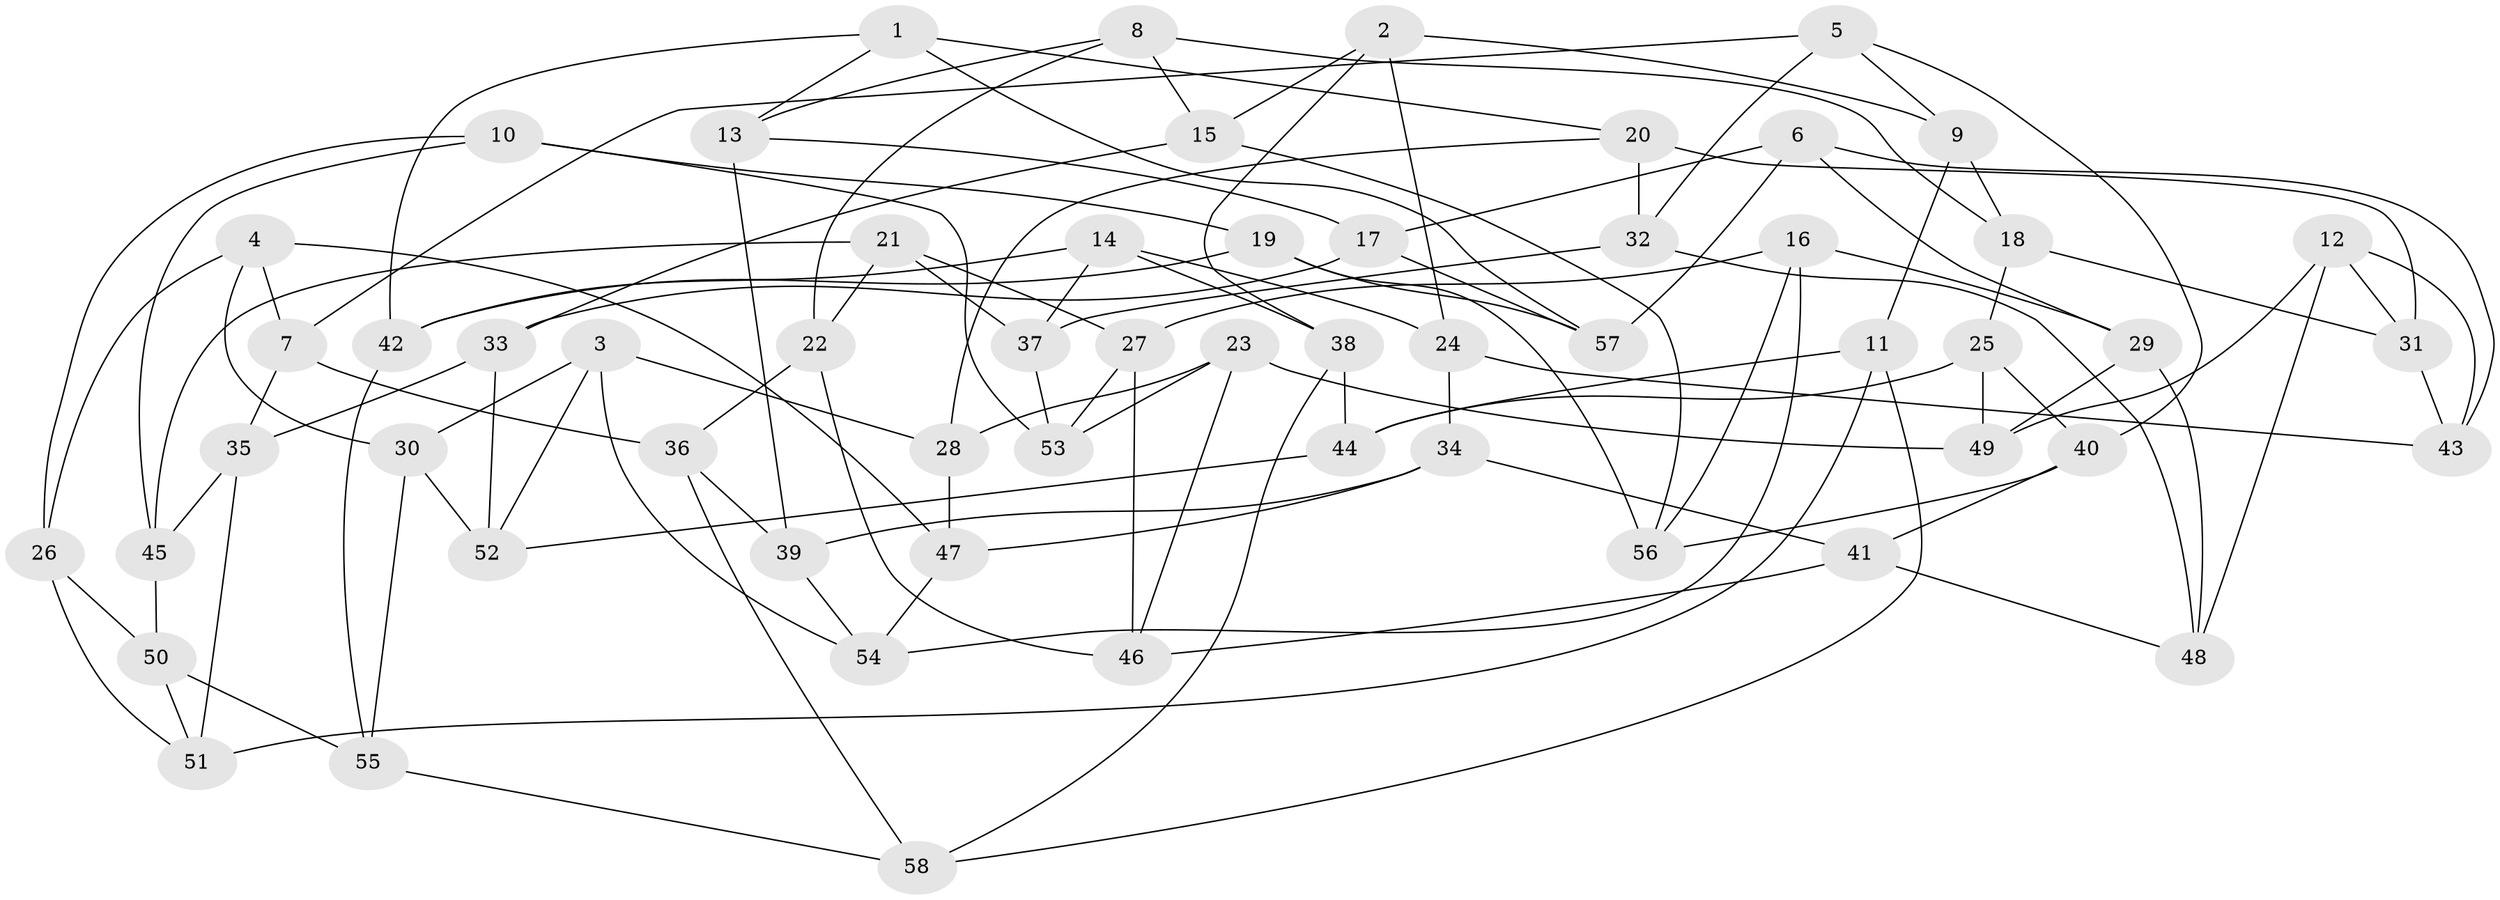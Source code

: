 // Generated by graph-tools (version 1.1) at 2025/56/03/09/25 04:56:28]
// undirected, 58 vertices, 116 edges
graph export_dot {
graph [start="1"]
  node [color=gray90,style=filled];
  1;
  2;
  3;
  4;
  5;
  6;
  7;
  8;
  9;
  10;
  11;
  12;
  13;
  14;
  15;
  16;
  17;
  18;
  19;
  20;
  21;
  22;
  23;
  24;
  25;
  26;
  27;
  28;
  29;
  30;
  31;
  32;
  33;
  34;
  35;
  36;
  37;
  38;
  39;
  40;
  41;
  42;
  43;
  44;
  45;
  46;
  47;
  48;
  49;
  50;
  51;
  52;
  53;
  54;
  55;
  56;
  57;
  58;
  1 -- 13;
  1 -- 20;
  1 -- 42;
  1 -- 57;
  2 -- 15;
  2 -- 24;
  2 -- 38;
  2 -- 9;
  3 -- 52;
  3 -- 28;
  3 -- 30;
  3 -- 54;
  4 -- 47;
  4 -- 26;
  4 -- 7;
  4 -- 30;
  5 -- 40;
  5 -- 7;
  5 -- 32;
  5 -- 9;
  6 -- 43;
  6 -- 17;
  6 -- 57;
  6 -- 29;
  7 -- 36;
  7 -- 35;
  8 -- 15;
  8 -- 22;
  8 -- 13;
  8 -- 18;
  9 -- 11;
  9 -- 18;
  10 -- 53;
  10 -- 19;
  10 -- 45;
  10 -- 26;
  11 -- 58;
  11 -- 51;
  11 -- 44;
  12 -- 43;
  12 -- 31;
  12 -- 49;
  12 -- 48;
  13 -- 17;
  13 -- 39;
  14 -- 24;
  14 -- 37;
  14 -- 42;
  14 -- 38;
  15 -- 56;
  15 -- 33;
  16 -- 56;
  16 -- 27;
  16 -- 54;
  16 -- 29;
  17 -- 57;
  17 -- 33;
  18 -- 31;
  18 -- 25;
  19 -- 42;
  19 -- 57;
  19 -- 56;
  20 -- 32;
  20 -- 31;
  20 -- 28;
  21 -- 22;
  21 -- 27;
  21 -- 37;
  21 -- 45;
  22 -- 46;
  22 -- 36;
  23 -- 53;
  23 -- 49;
  23 -- 46;
  23 -- 28;
  24 -- 34;
  24 -- 43;
  25 -- 49;
  25 -- 40;
  25 -- 44;
  26 -- 51;
  26 -- 50;
  27 -- 46;
  27 -- 53;
  28 -- 47;
  29 -- 49;
  29 -- 48;
  30 -- 52;
  30 -- 55;
  31 -- 43;
  32 -- 48;
  32 -- 37;
  33 -- 35;
  33 -- 52;
  34 -- 47;
  34 -- 41;
  34 -- 39;
  35 -- 45;
  35 -- 51;
  36 -- 58;
  36 -- 39;
  37 -- 53;
  38 -- 44;
  38 -- 58;
  39 -- 54;
  40 -- 56;
  40 -- 41;
  41 -- 46;
  41 -- 48;
  42 -- 55;
  44 -- 52;
  45 -- 50;
  47 -- 54;
  50 -- 51;
  50 -- 55;
  55 -- 58;
}
